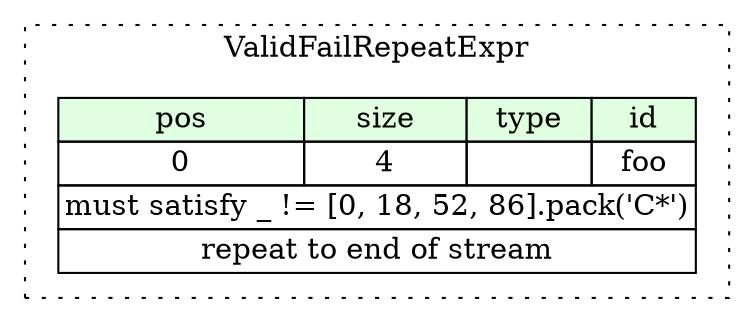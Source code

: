 digraph {
	rankdir=LR;
	node [shape=plaintext];
	subgraph cluster__valid_fail_repeat_expr {
		label="ValidFailRepeatExpr";
		graph[style=dotted];

		valid_fail_repeat_expr__seq [label=<<TABLE BORDER="0" CELLBORDER="1" CELLSPACING="0">
			<TR><TD BGCOLOR="#E0FFE0">pos</TD><TD BGCOLOR="#E0FFE0">size</TD><TD BGCOLOR="#E0FFE0">type</TD><TD BGCOLOR="#E0FFE0">id</TD></TR>
			<TR><TD PORT="foo_pos">0</TD><TD PORT="foo_size">4</TD><TD></TD><TD PORT="foo_type">foo</TD></TR>
			<TR><TD COLSPAN="4" PORT="foo__valid">must satisfy _ != [0, 18, 52, 86].pack('C*')</TD></TR>
			<TR><TD COLSPAN="4" PORT="foo__repeat">repeat to end of stream</TD></TR>
		</TABLE>>];
	}
}
